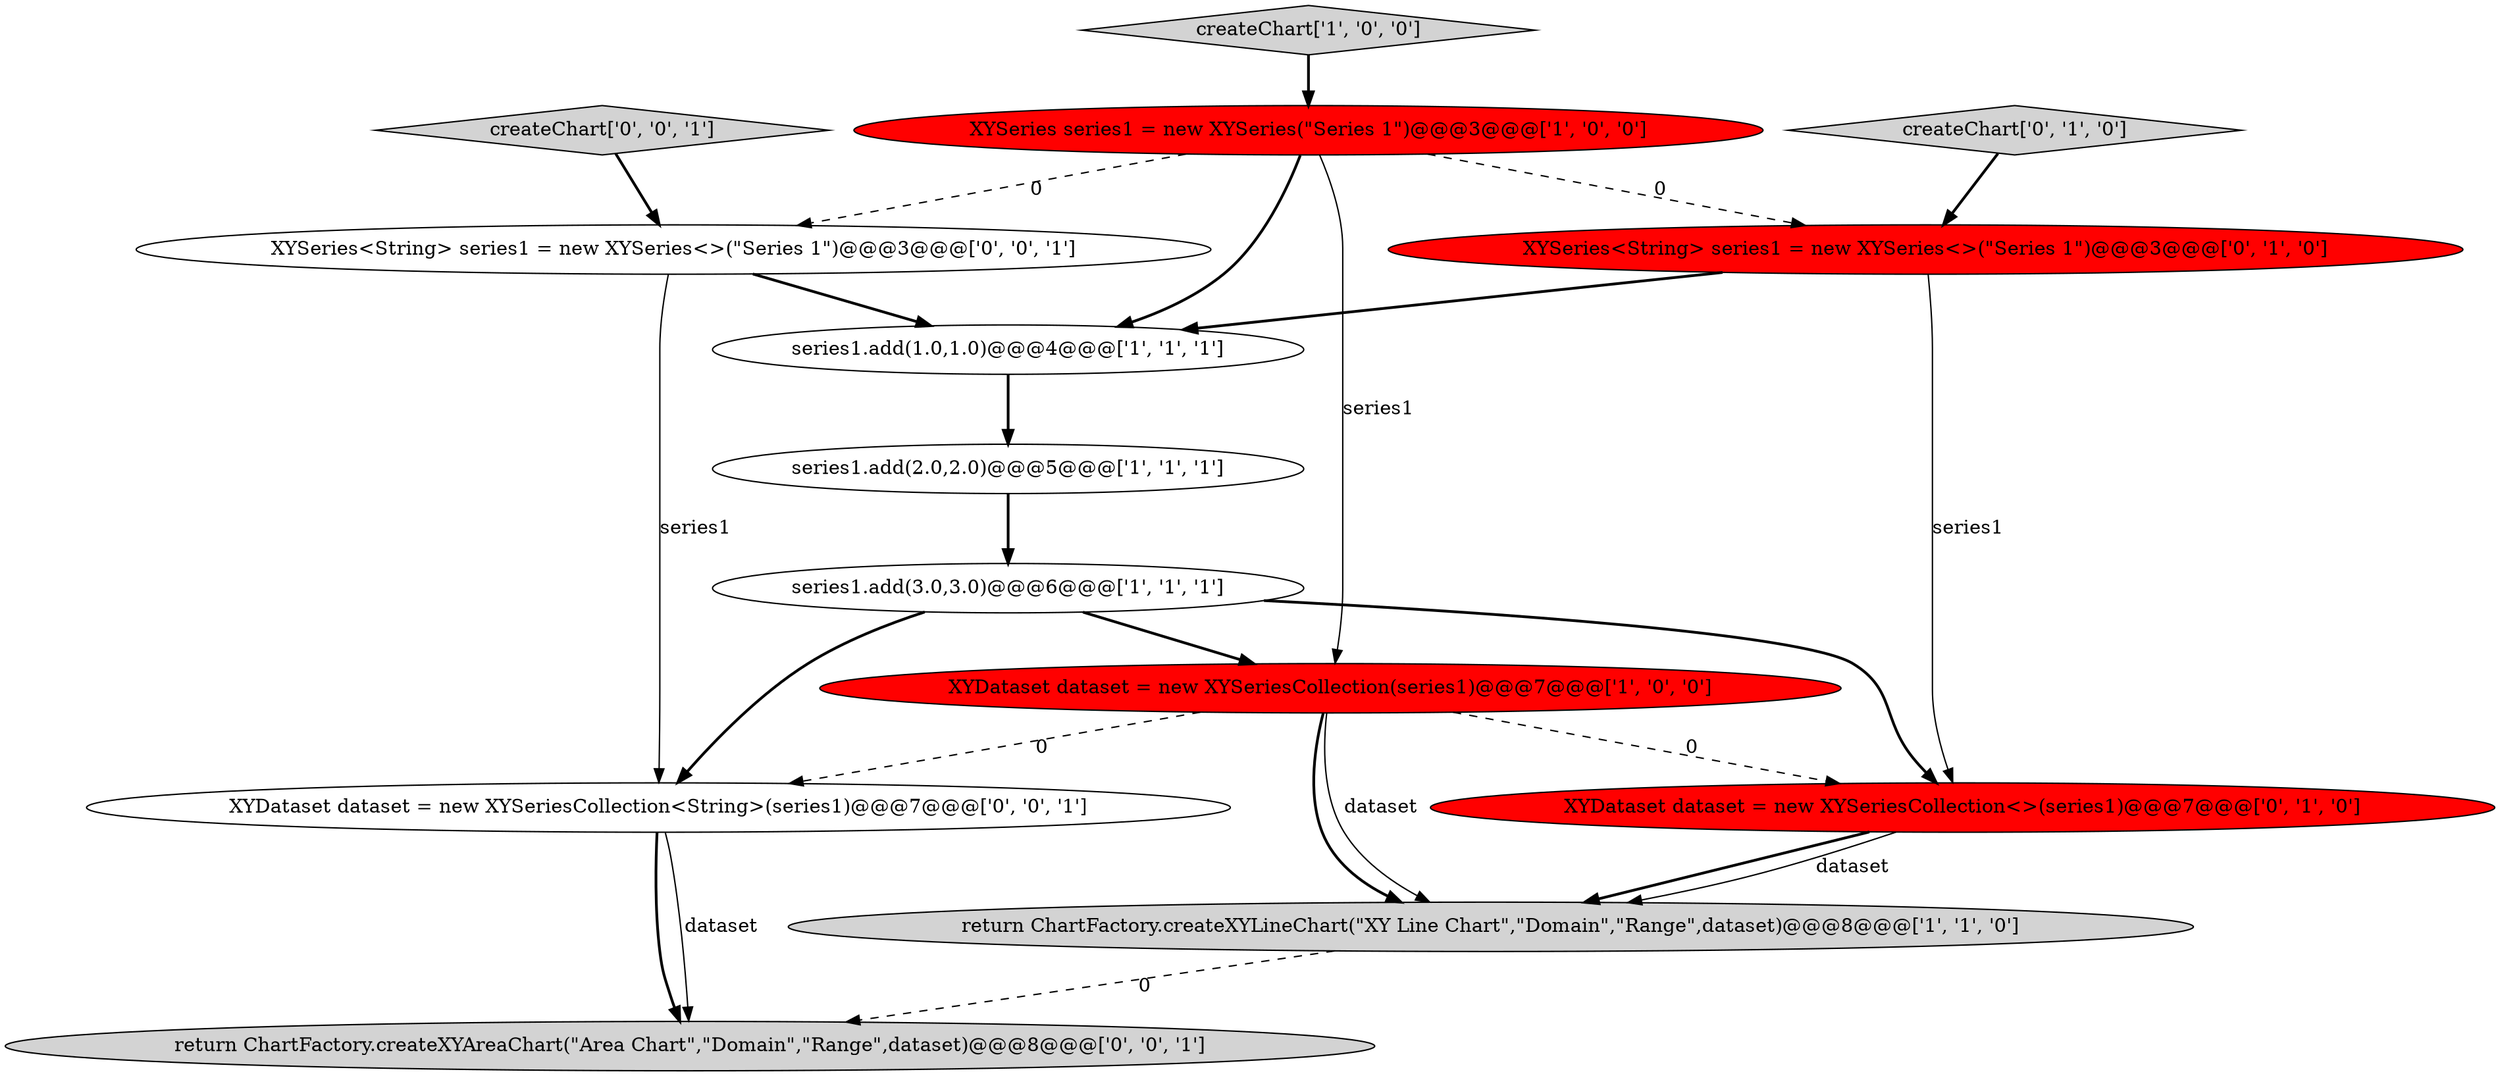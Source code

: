 digraph {
2 [style = filled, label = "createChart['1', '0', '0']", fillcolor = lightgray, shape = diamond image = "AAA0AAABBB1BBB"];
10 [style = filled, label = "return ChartFactory.createXYAreaChart(\"Area Chart\",\"Domain\",\"Range\",dataset)@@@8@@@['0', '0', '1']", fillcolor = lightgray, shape = ellipse image = "AAA0AAABBB3BBB"];
12 [style = filled, label = "createChart['0', '0', '1']", fillcolor = lightgray, shape = diamond image = "AAA0AAABBB3BBB"];
13 [style = filled, label = "XYDataset dataset = new XYSeriesCollection<String>(series1)@@@7@@@['0', '0', '1']", fillcolor = white, shape = ellipse image = "AAA0AAABBB3BBB"];
5 [style = filled, label = "XYDataset dataset = new XYSeriesCollection(series1)@@@7@@@['1', '0', '0']", fillcolor = red, shape = ellipse image = "AAA1AAABBB1BBB"];
1 [style = filled, label = "series1.add(2.0,2.0)@@@5@@@['1', '1', '1']", fillcolor = white, shape = ellipse image = "AAA0AAABBB1BBB"];
9 [style = filled, label = "createChart['0', '1', '0']", fillcolor = lightgray, shape = diamond image = "AAA0AAABBB2BBB"];
6 [style = filled, label = "XYSeries series1 = new XYSeries(\"Series 1\")@@@3@@@['1', '0', '0']", fillcolor = red, shape = ellipse image = "AAA1AAABBB1BBB"];
0 [style = filled, label = "return ChartFactory.createXYLineChart(\"XY Line Chart\",\"Domain\",\"Range\",dataset)@@@8@@@['1', '1', '0']", fillcolor = lightgray, shape = ellipse image = "AAA0AAABBB1BBB"];
4 [style = filled, label = "series1.add(1.0,1.0)@@@4@@@['1', '1', '1']", fillcolor = white, shape = ellipse image = "AAA0AAABBB1BBB"];
8 [style = filled, label = "XYSeries<String> series1 = new XYSeries<>(\"Series 1\")@@@3@@@['0', '1', '0']", fillcolor = red, shape = ellipse image = "AAA1AAABBB2BBB"];
3 [style = filled, label = "series1.add(3.0,3.0)@@@6@@@['1', '1', '1']", fillcolor = white, shape = ellipse image = "AAA0AAABBB1BBB"];
7 [style = filled, label = "XYDataset dataset = new XYSeriesCollection<>(series1)@@@7@@@['0', '1', '0']", fillcolor = red, shape = ellipse image = "AAA1AAABBB2BBB"];
11 [style = filled, label = "XYSeries<String> series1 = new XYSeries<>(\"Series 1\")@@@3@@@['0', '0', '1']", fillcolor = white, shape = ellipse image = "AAA0AAABBB3BBB"];
5->13 [style = dashed, label="0"];
13->10 [style = bold, label=""];
6->8 [style = dashed, label="0"];
5->0 [style = solid, label="dataset"];
11->13 [style = solid, label="series1"];
2->6 [style = bold, label=""];
6->5 [style = solid, label="series1"];
11->4 [style = bold, label=""];
6->11 [style = dashed, label="0"];
12->11 [style = bold, label=""];
1->3 [style = bold, label=""];
13->10 [style = solid, label="dataset"];
7->0 [style = bold, label=""];
9->8 [style = bold, label=""];
7->0 [style = solid, label="dataset"];
0->10 [style = dashed, label="0"];
8->7 [style = solid, label="series1"];
6->4 [style = bold, label=""];
3->5 [style = bold, label=""];
5->0 [style = bold, label=""];
3->7 [style = bold, label=""];
3->13 [style = bold, label=""];
4->1 [style = bold, label=""];
8->4 [style = bold, label=""];
5->7 [style = dashed, label="0"];
}
